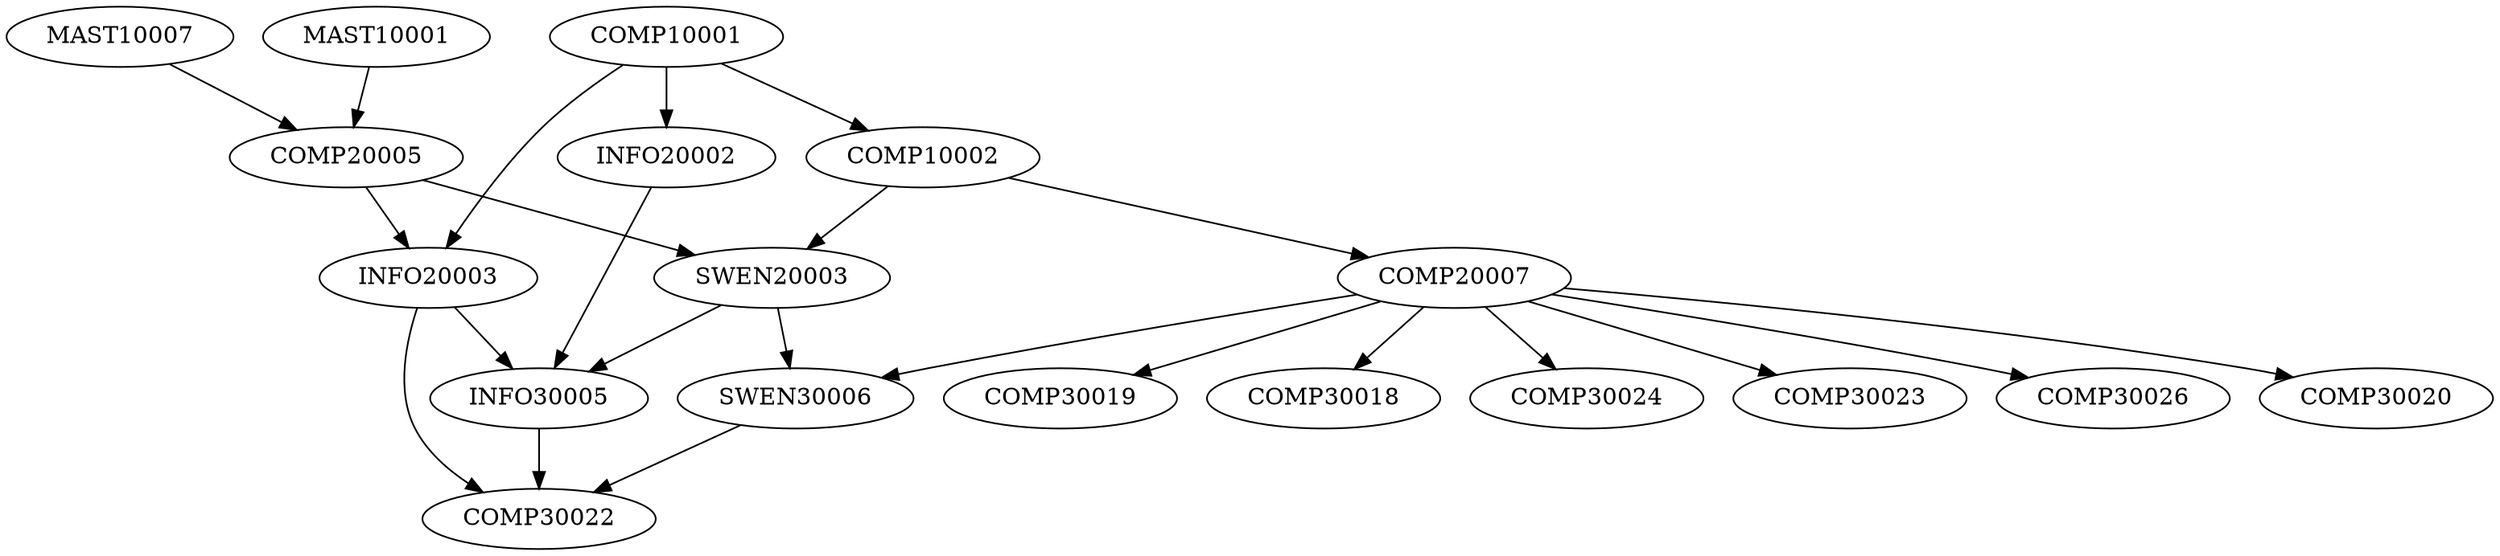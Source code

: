digraph {
  SWEN30006 -> { COMP30022 }
  COMP30022 
  COMP30023 
  COMP30026 
  COMP20007 -> { COMP30020  COMP30019  COMP30018  COMP30024  COMP30026  COMP30023  SWEN30006 }
  SWEN20003 -> { INFO30005  SWEN30006 }
  INFO20003 -> { INFO30005  COMP30022 }
  COMP10002 -> { COMP20007  SWEN20003 }
  COMP10001 -> { INFO20002  INFO20003  COMP10002 }
  INFO30005 -> { COMP30022 }
  INFO20002 -> { INFO30005 }
  COMP30024 
  COMP30018 
  COMP30019 
  COMP30020 
  COMP20005 -> { SWEN20003  INFO20003 }
  MAST10001 -> { COMP20005 }
  MAST10007 -> { COMP20005 }
}

